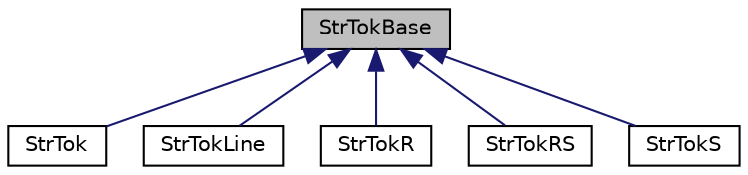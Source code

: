 digraph "StrTokBase"
{
  edge [fontname="Helvetica",fontsize="10",labelfontname="Helvetica",labelfontsize="10"];
  node [fontname="Helvetica",fontsize="10",shape=record];
  Node0 [label="StrTokBase",height=0.2,width=0.4,color="black", fillcolor="grey75", style="filled", fontcolor="black"];
  Node0 -> Node1 [dir="back",color="midnightblue",fontsize="10",style="solid",fontname="Helvetica"];
  Node1 [label="StrTok",height=0.2,width=0.4,color="black", fillcolor="white", style="filled",URL="$classevo_1_1_str_tok.html",tooltip="String forward tokenizer. "];
  Node0 -> Node2 [dir="back",color="midnightblue",fontsize="10",style="solid",fontname="Helvetica"];
  Node2 [label="StrTokLine",height=0.2,width=0.4,color="black", fillcolor="white", style="filled",URL="$classevo_1_1_str_tok_line.html",tooltip="String line tokenizer. "];
  Node0 -> Node3 [dir="back",color="midnightblue",fontsize="10",style="solid",fontname="Helvetica"];
  Node3 [label="StrTokR",height=0.2,width=0.4,color="black", fillcolor="white", style="filled",URL="$classevo_1_1_str_tok_r.html",tooltip="String reverse tokenizer. "];
  Node0 -> Node4 [dir="back",color="midnightblue",fontsize="10",style="solid",fontname="Helvetica"];
  Node4 [label="StrTokRS",height=0.2,width=0.4,color="black", fillcolor="white", style="filled",URL="$classevo_1_1_str_tok_r_s.html",tooltip="String reverse tokenizer (strict). "];
  Node0 -> Node5 [dir="back",color="midnightblue",fontsize="10",style="solid",fontname="Helvetica"];
  Node5 [label="StrTokS",height=0.2,width=0.4,color="black", fillcolor="white", style="filled",URL="$classevo_1_1_str_tok_s.html",tooltip="String forward tokenizer (strict). "];
}
